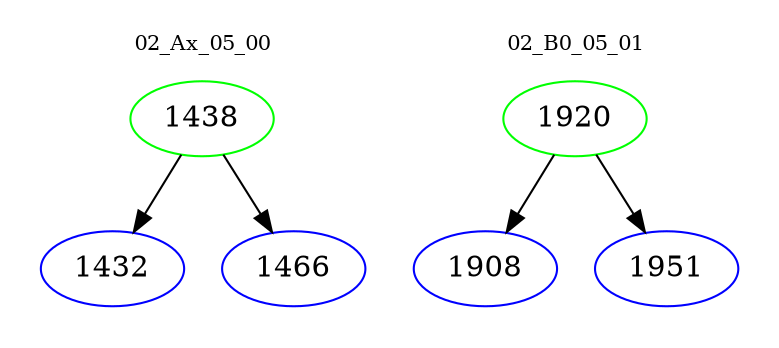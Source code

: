 digraph{
subgraph cluster_0 {
color = white
label = "02_Ax_05_00";
fontsize=10;
T0_1438 [label="1438", color="green"]
T0_1438 -> T0_1432 [color="black"]
T0_1432 [label="1432", color="blue"]
T0_1438 -> T0_1466 [color="black"]
T0_1466 [label="1466", color="blue"]
}
subgraph cluster_1 {
color = white
label = "02_B0_05_01";
fontsize=10;
T1_1920 [label="1920", color="green"]
T1_1920 -> T1_1908 [color="black"]
T1_1908 [label="1908", color="blue"]
T1_1920 -> T1_1951 [color="black"]
T1_1951 [label="1951", color="blue"]
}
}
